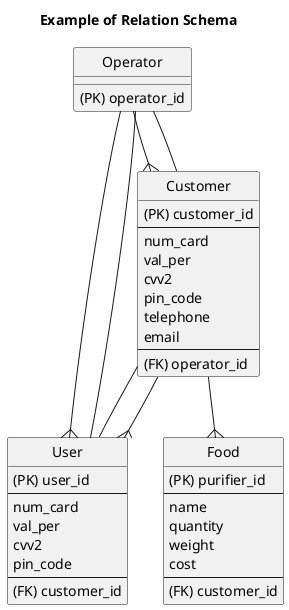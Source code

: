 @startuml
title Example of Relation Schema

hide circle

entity "User" as us {
    (PK) user_id
    --
    num_card
    val_per
    cvv2
    pin_code
    --
    (FK) customer_id
}

entity "Operator" as op {
    (PK) operator_id
}

entity "Customer" as cus {
    (PK) customer_id
    --
    num_card
    val_per
    cvv2
    pin_code
    telephone
    email
    --
    (FK) operator_id
}

entity "Food" as fo {
    (PK) purifier_id
    --
    name
    quantity
    weight
    cost
    --
    (FK) customer_id
}

op --{ us
op -- us
cus -- us
cus --{ us
op --{ cus
cus -- op
cus --{ fo
@enduml

